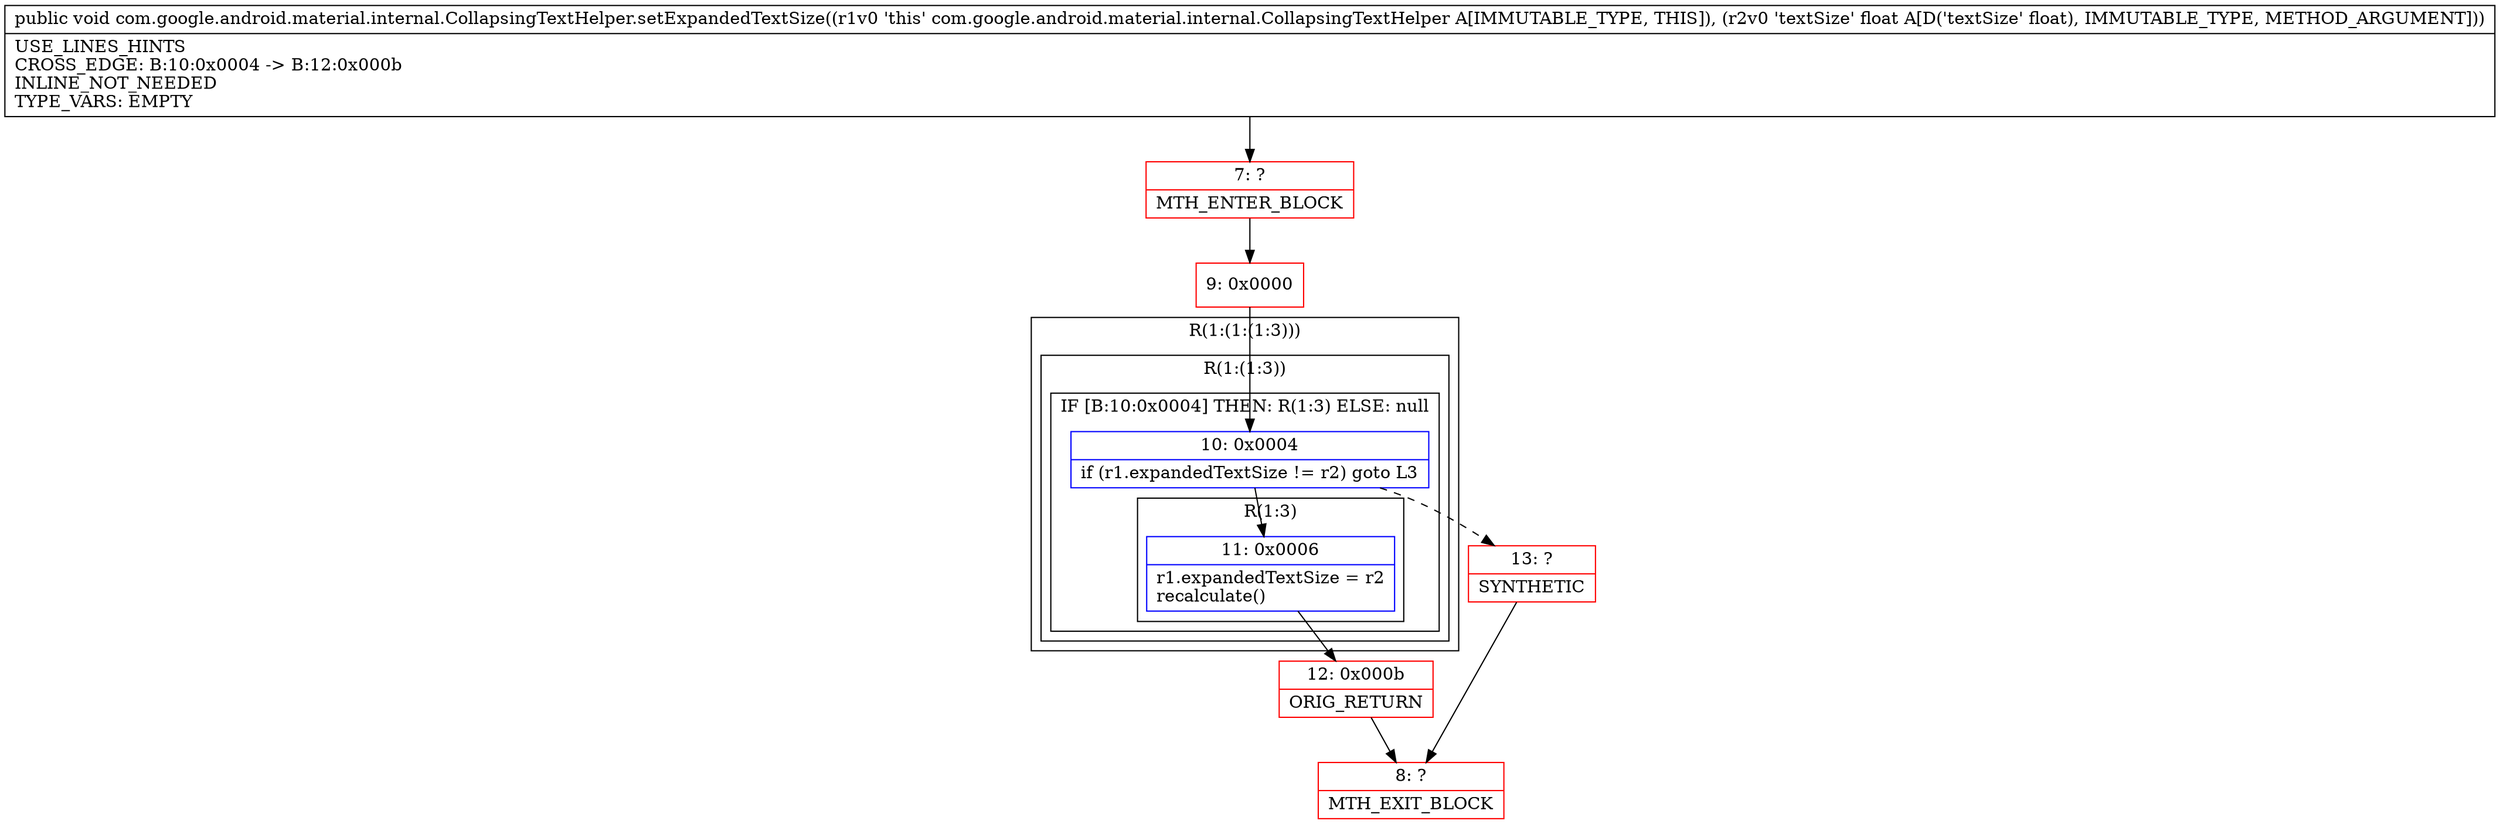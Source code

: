 digraph "CFG forcom.google.android.material.internal.CollapsingTextHelper.setExpandedTextSize(F)V" {
subgraph cluster_Region_1340724775 {
label = "R(1:(1:(1:3)))";
node [shape=record,color=blue];
subgraph cluster_Region_338926532 {
label = "R(1:(1:3))";
node [shape=record,color=blue];
subgraph cluster_IfRegion_2127308974 {
label = "IF [B:10:0x0004] THEN: R(1:3) ELSE: null";
node [shape=record,color=blue];
Node_10 [shape=record,label="{10\:\ 0x0004|if (r1.expandedTextSize != r2) goto L3\l}"];
subgraph cluster_Region_611300342 {
label = "R(1:3)";
node [shape=record,color=blue];
Node_11 [shape=record,label="{11\:\ 0x0006|r1.expandedTextSize = r2\lrecalculate()\l}"];
}
}
}
}
Node_7 [shape=record,color=red,label="{7\:\ ?|MTH_ENTER_BLOCK\l}"];
Node_9 [shape=record,color=red,label="{9\:\ 0x0000}"];
Node_12 [shape=record,color=red,label="{12\:\ 0x000b|ORIG_RETURN\l}"];
Node_8 [shape=record,color=red,label="{8\:\ ?|MTH_EXIT_BLOCK\l}"];
Node_13 [shape=record,color=red,label="{13\:\ ?|SYNTHETIC\l}"];
MethodNode[shape=record,label="{public void com.google.android.material.internal.CollapsingTextHelper.setExpandedTextSize((r1v0 'this' com.google.android.material.internal.CollapsingTextHelper A[IMMUTABLE_TYPE, THIS]), (r2v0 'textSize' float A[D('textSize' float), IMMUTABLE_TYPE, METHOD_ARGUMENT]))  | USE_LINES_HINTS\lCROSS_EDGE: B:10:0x0004 \-\> B:12:0x000b\lINLINE_NOT_NEEDED\lTYPE_VARS: EMPTY\l}"];
MethodNode -> Node_7;Node_10 -> Node_11;
Node_10 -> Node_13[style=dashed];
Node_11 -> Node_12;
Node_7 -> Node_9;
Node_9 -> Node_10;
Node_12 -> Node_8;
Node_13 -> Node_8;
}


